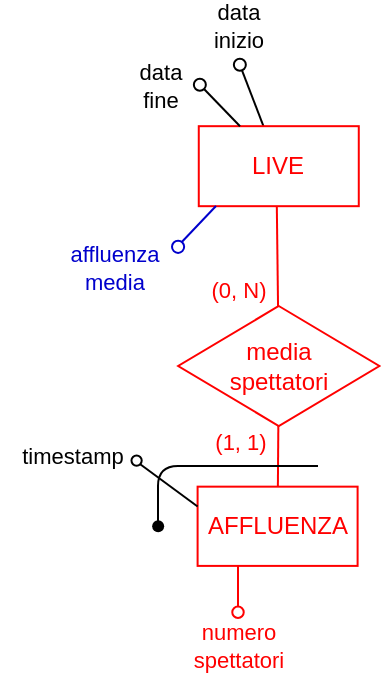 <mxfile scale="1" border="10">
    <diagram id="-rriOPSDnHkLpZKLwRpb" name="Page-1">
        <mxGraphModel dx="3196" dy="1539" grid="1" gridSize="10" guides="1" tooltips="1" connect="1" arrows="1" fold="1" page="1" pageScale="1" pageWidth="850" pageHeight="1100" background="#FFFFFF" math="0" shadow="0">
            <root>
                <mxCell id="0"/>
                <mxCell id="1" parent="0"/>
                <mxCell id="438" value="" style="endArrow=oval;html=1;fillStyle=auto;strokeWidth=1;startSize=6;endSize=6;fillColor=#000000;startArrow=none;startFill=0;endFill=0;" parent="1" source="442" edge="1">
                    <mxGeometry width="50" height="50" relative="1" as="geometry">
                        <mxPoint x="-2045.01" y="-1163.993" as="sourcePoint"/>
                        <mxPoint x="-2039.07" y="-870.65" as="targetPoint"/>
                    </mxGeometry>
                </mxCell>
                <mxCell id="439" value="data&lt;br&gt;inizio" style="edgeLabel;html=1;align=center;verticalAlign=middle;resizable=0;points=[];" parent="438" vertex="1" connectable="0">
                    <mxGeometry x="0.479" y="1" relative="1" as="geometry">
                        <mxPoint x="-3" y="-28" as="offset"/>
                    </mxGeometry>
                </mxCell>
                <mxCell id="442" value="&lt;font color=&quot;#ff0000&quot;&gt;LIVE&lt;/font&gt;" style="whiteSpace=wrap;html=1;strokeColor=#FF0000;" parent="1" vertex="1">
                    <mxGeometry x="-2059.61" y="-839.91" width="80" height="40" as="geometry"/>
                </mxCell>
                <mxCell id="455" value="" style="endArrow=oval;html=1;fillStyle=auto;strokeWidth=1;startSize=6;endSize=6;fillColor=#000000;startArrow=none;startFill=0;endFill=0;" parent="1" source="442" edge="1">
                    <mxGeometry width="50" height="50" relative="1" as="geometry">
                        <mxPoint x="-2017.28" y="-829.91" as="sourcePoint"/>
                        <mxPoint x="-2059.07" y="-860.65" as="targetPoint"/>
                    </mxGeometry>
                </mxCell>
                <mxCell id="456" value="data&lt;br&gt;fine" style="edgeLabel;html=1;align=center;verticalAlign=middle;resizable=0;points=[];" parent="455" vertex="1" connectable="0">
                    <mxGeometry x="0.479" y="1" relative="1" as="geometry">
                        <mxPoint x="-25" y="-6" as="offset"/>
                    </mxGeometry>
                </mxCell>
                <mxCell id="465" value="&lt;font color=&quot;#ff0000&quot;&gt;(0, N)&lt;/font&gt;" style="edgeStyle=none;html=1;endArrow=none;endFill=0;exitX=0.5;exitY=1;exitDx=0;exitDy=0;strokeColor=#FF0000;" parent="1" target="468" edge="1">
                    <mxGeometry x="0.655" y="-20" relative="1" as="geometry">
                        <mxPoint as="offset"/>
                        <mxPoint x="-2020.59" y="-799.91" as="sourcePoint"/>
                    </mxGeometry>
                </mxCell>
                <mxCell id="466" value="&lt;font color=&quot;#ff0000&quot;&gt;AFFLUENZA&lt;/font&gt;" style="whiteSpace=wrap;html=1;strokeColor=#FF0000;" parent="1" vertex="1">
                    <mxGeometry x="-2060.2" y="-659.67" width="80" height="39.62" as="geometry"/>
                </mxCell>
                <mxCell id="467" value="&lt;font color=&quot;#ff0000&quot;&gt;(1, 1)&lt;/font&gt;" style="edgeStyle=none;html=1;endArrow=none;endFill=0;strokeColor=#FF0000;" parent="1" source="468" target="466" edge="1">
                    <mxGeometry x="-0.454" y="-19" relative="1" as="geometry">
                        <mxPoint as="offset"/>
                    </mxGeometry>
                </mxCell>
                <mxCell id="468" value="&lt;font color=&quot;#ff0000&quot;&gt;media&lt;br&gt;spettatori&lt;/font&gt;" style="rhombus;whiteSpace=wrap;html=1;strokeColor=#FF0000;" parent="1" vertex="1">
                    <mxGeometry x="-2069.92" y="-750" width="100.61" height="60" as="geometry"/>
                </mxCell>
                <mxCell id="482" value="" style="endArrow=none;html=1;strokeColor=#000000;fontSize=11;fontColor=#FF0000;exitX=0;exitY=0.25;exitDx=0;exitDy=0;entryX=1;entryY=1;entryDx=0;entryDy=0;" parent="1" source="466" target="483" edge="1">
                    <mxGeometry width="50" height="50" relative="1" as="geometry">
                        <mxPoint x="-2109.61" y="-620.13" as="sourcePoint"/>
                        <mxPoint x="-2090" y="-670" as="targetPoint"/>
                    </mxGeometry>
                </mxCell>
                <mxCell id="483" value="" style="ellipse;whiteSpace=wrap;html=1;aspect=fixed;strokeColor=#000000;fontSize=11;fontColor=#FF0000;" parent="1" vertex="1">
                    <mxGeometry x="-2093.27" y="-675.26" width="5.13" height="5.13" as="geometry"/>
                </mxCell>
                <mxCell id="484" value="" style="endArrow=none;html=1;strokeColor=#FF0000;fontSize=11;fontColor=#FF0000;" parent="1" edge="1">
                    <mxGeometry width="50" height="50" relative="1" as="geometry">
                        <mxPoint x="-2040" y="-600" as="sourcePoint"/>
                        <mxPoint x="-2040" y="-620" as="targetPoint"/>
                    </mxGeometry>
                </mxCell>
                <mxCell id="485" value="" style="ellipse;whiteSpace=wrap;html=1;aspect=fixed;strokeColor=#FF0000;fontSize=11;fontColor=#FF0000;" parent="1" vertex="1">
                    <mxGeometry x="-2042.87" y="-599.74" width="5.74" height="5.74" as="geometry"/>
                </mxCell>
                <mxCell id="486" value="&lt;font style=&quot;font-size: 11px;&quot;&gt;numero &lt;br&gt;spettatori&lt;/font&gt;" style="text;html=1;align=center;verticalAlign=middle;resizable=0;points=[];autosize=1;strokeColor=none;fillColor=none;fontSize=11;fontColor=#FF0000;" parent="1" vertex="1">
                    <mxGeometry x="-2074.92" y="-599.74" width="70" height="40" as="geometry"/>
                </mxCell>
                <mxCell id="487" value="&lt;font style=&quot;font-size: 11px;&quot; color=&quot;#000000&quot;&gt;timestamp&lt;/font&gt;" style="text;html=1;align=center;verticalAlign=middle;resizable=0;points=[];autosize=1;strokeColor=none;fillColor=none;fontSize=10;fontColor=#FF0000;" parent="1" vertex="1">
                    <mxGeometry x="-2158.14" y="-689.67" width="70" height="30" as="geometry"/>
                </mxCell>
                <mxCell id="488" value="" style="endArrow=none;html=1;strokeColor=#000000;fontSize=10;fontColor=#FF0000;" parent="1" edge="1">
                    <mxGeometry width="50" height="50" relative="1" as="geometry">
                        <mxPoint x="-2080" y="-640" as="sourcePoint"/>
                        <mxPoint x="-2000" y="-670" as="targetPoint"/>
                        <Array as="points">
                            <mxPoint x="-2080" y="-670"/>
                        </Array>
                    </mxGeometry>
                </mxCell>
                <mxCell id="489" value="" style="shape=waypoint;fillStyle=solid;size=6;pointerEvents=1;points=[];fillColor=none;resizable=0;rotatable=0;perimeter=centerPerimeter;snapToPoint=1;strokeColor=#000000;fontSize=10;fontColor=#FF0000;" parent="1" vertex="1">
                    <mxGeometry x="-2089.92" y="-649.86" width="20" height="20" as="geometry"/>
                </mxCell>
                <mxCell id="490" value="" style="endArrow=none;html=1;fontSize=10;strokeColor=#0000CC;" parent="1" edge="1">
                    <mxGeometry width="50" height="50" relative="1" as="geometry">
                        <mxPoint x="-2070" y="-780" as="sourcePoint"/>
                        <mxPoint x="-2051" y="-800" as="targetPoint"/>
                    </mxGeometry>
                </mxCell>
                <mxCell id="491" value="" style="ellipse;whiteSpace=wrap;html=1;aspect=fixed;fontSize=10;strokeColor=#0000CC;" parent="1" vertex="1">
                    <mxGeometry x="-2073" y="-782.61" width="6.08" height="6.08" as="geometry"/>
                </mxCell>
                <mxCell id="492" value="&lt;font color=&quot;#0000cc&quot; style=&quot;font-size: 11px;&quot;&gt;affluenza &lt;br&gt;media&lt;/font&gt;" style="text;html=1;align=center;verticalAlign=middle;resizable=0;points=[];autosize=1;strokeColor=none;fillColor=none;fontSize=10;" parent="1" vertex="1">
                    <mxGeometry x="-2136.92" y="-789.05" width="70" height="40" as="geometry"/>
                </mxCell>
            </root>
        </mxGraphModel>
    </diagram>
</mxfile>